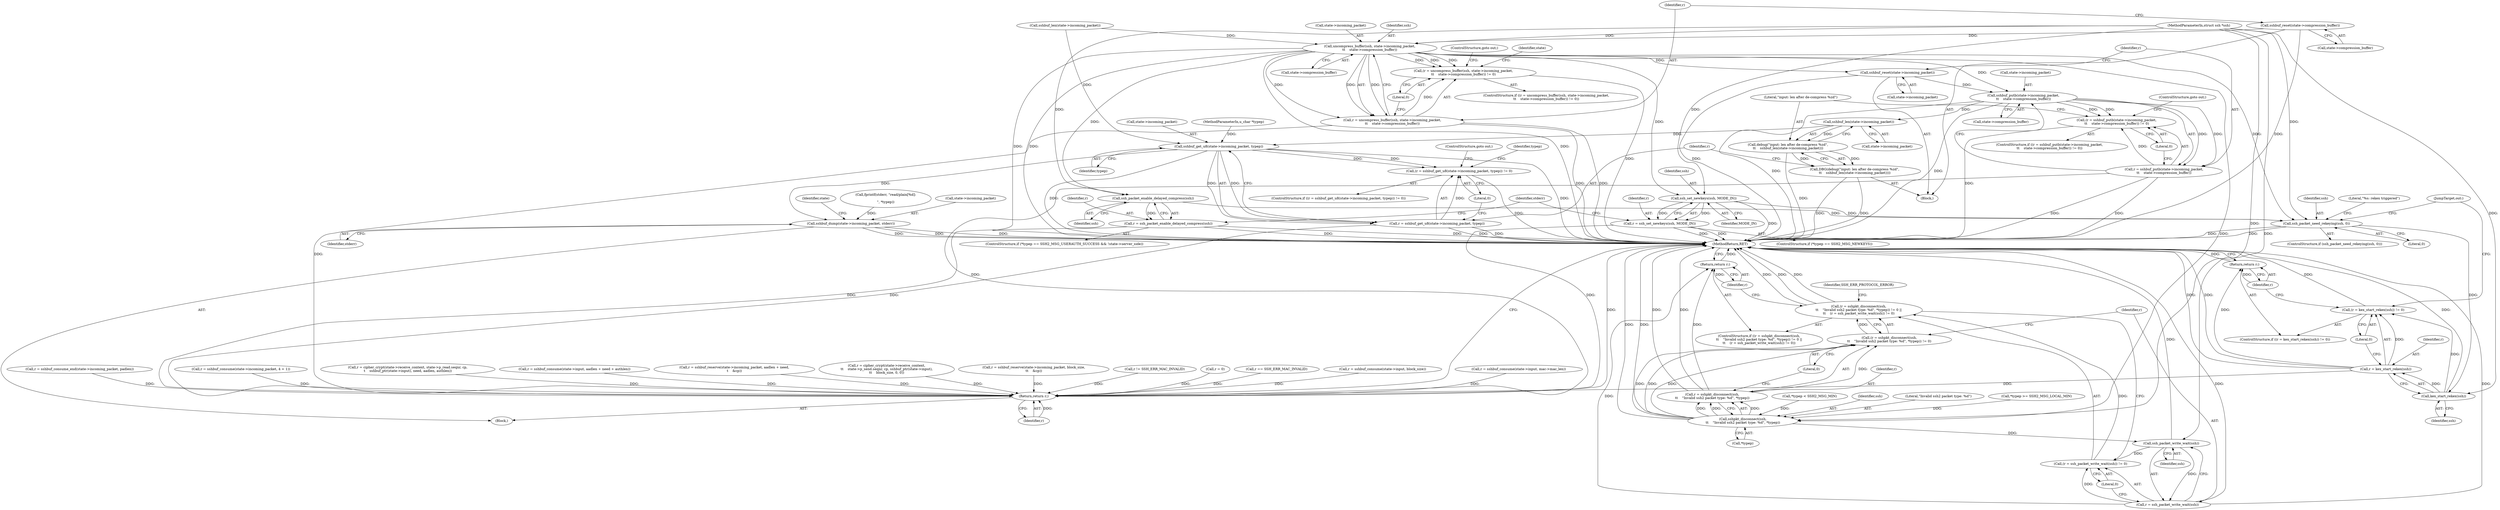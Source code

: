 digraph "0_mindrot_28652bca29046f62c7045e933e6b931de1d16737_0@pointer" {
"1000850" [label="(Call,sshbuf_reset(state->compression_buffer))"];
"1000858" [label="(Call,uncompress_buffer(ssh, state->incoming_packet,\n\t\t    state->compression_buffer))"];
"1000855" [label="(Call,(r = uncompress_buffer(ssh, state->incoming_packet,\n\t\t    state->compression_buffer)) != 0)"];
"1000856" [label="(Call,r = uncompress_buffer(ssh, state->incoming_packet,\n\t\t    state->compression_buffer))"];
"1001009" [label="(Return,return r;)"];
"1000868" [label="(Call,sshbuf_reset(state->incoming_packet))"];
"1000876" [label="(Call,sshbuf_putb(state->incoming_packet,\n\t\t    state->compression_buffer))"];
"1000873" [label="(Call,(r = sshbuf_putb(state->incoming_packet,\n\t\t    state->compression_buffer)) != 0)"];
"1000874" [label="(Call,r = sshbuf_putb(state->incoming_packet,\n\t\t    state->compression_buffer))"];
"1000888" [label="(Call,sshbuf_len(state->incoming_packet))"];
"1000886" [label="(Call,debug(\"input: len after de-compress %zd\",\n\t\t    sshbuf_len(state->incoming_packet)))"];
"1000885" [label="(Call,DBG(debug(\"input: len after de-compress %zd\",\n\t\t    sshbuf_len(state->incoming_packet))))"];
"1000896" [label="(Call,sshbuf_get_u8(state->incoming_packet, typep))"];
"1000893" [label="(Call,(r = sshbuf_get_u8(state->incoming_packet, typep)) != 0)"];
"1000894" [label="(Call,r = sshbuf_get_u8(state->incoming_packet, typep))"];
"1000981" [label="(Call,sshbuf_dump(state->incoming_packet, stderr))"];
"1000927" [label="(Call,sshpkt_disconnect(ssh,\n\t\t    \"Invalid ssh2 packet type: %d\", *typep))"];
"1000924" [label="(Call,(r = sshpkt_disconnect(ssh,\n\t\t    \"Invalid ssh2 packet type: %d\", *typep)) != 0)"];
"1000923" [label="(Call,(r = sshpkt_disconnect(ssh,\n\t\t    \"Invalid ssh2 packet type: %d\", *typep)) != 0 ||\n\t\t    (r = ssh_packet_write_wait(ssh)) != 0)"];
"1000925" [label="(Call,r = sshpkt_disconnect(ssh,\n\t\t    \"Invalid ssh2 packet type: %d\", *typep))"];
"1000939" [label="(Return,return r;)"];
"1000936" [label="(Call,ssh_packet_write_wait(ssh))"];
"1000933" [label="(Call,(r = ssh_packet_write_wait(ssh)) != 0)"];
"1000934" [label="(Call,r = ssh_packet_write_wait(ssh))"];
"1000954" [label="(Call,ssh_set_newkeys(ssh, MODE_IN))"];
"1000952" [label="(Call,r = ssh_set_newkeys(ssh, MODE_IN))"];
"1000992" [label="(Call,ssh_packet_need_rekeying(ssh, 0))"];
"1001003" [label="(Call,kex_start_rekex(ssh))"];
"1001000" [label="(Call,(r = kex_start_rekex(ssh)) != 0)"];
"1001001" [label="(Call,r = kex_start_rekex(ssh))"];
"1001006" [label="(Return,return r;)"];
"1000970" [label="(Call,ssh_packet_enable_delayed_compress(ssh))"];
"1000968" [label="(Call,r = ssh_packet_enable_delayed_compress(ssh))"];
"1000923" [label="(Call,(r = sshpkt_disconnect(ssh,\n\t\t    \"Invalid ssh2 packet type: %d\", *typep)) != 0 ||\n\t\t    (r = ssh_packet_write_wait(ssh)) != 0)"];
"1000913" [label="(Call,*typep < SSH2_MSG_MIN)"];
"1000858" [label="(Call,uncompress_buffer(ssh, state->incoming_packet,\n\t\t    state->compression_buffer))"];
"1000856" [label="(Call,r = uncompress_buffer(ssh, state->incoming_packet,\n\t\t    state->compression_buffer))"];
"1000897" [label="(Call,state->incoming_packet)"];
"1000976" [label="(Call,fprintf(stderr, \"read/plain[%d]:\r\n\", *typep))"];
"1000939" [label="(Return,return r;)"];
"1000895" [label="(Identifier,r)"];
"1000970" [label="(Call,ssh_packet_enable_delayed_compress(ssh))"];
"1000435" [label="(Call,r = sshbuf_consume(state->input, block_size))"];
"1000999" [label="(ControlStructure,if ((r = kex_start_rekex(ssh)) != 0))"];
"1000889" [label="(Call,state->incoming_packet)"];
"1000873" [label="(Call,(r = sshbuf_putb(state->incoming_packet,\n\t\t    state->compression_buffer)) != 0)"];
"1000934" [label="(Call,r = ssh_packet_write_wait(ssh))"];
"1001011" [label="(MethodReturn,RET)"];
"1000992" [label="(Call,ssh_packet_need_rekeying(ssh, 0))"];
"1000700" [label="(Call,r = sshbuf_consume(state->input, mac->mac_len))"];
"1000906" [label="(Identifier,typep)"];
"1000936" [label="(Call,ssh_packet_write_wait(ssh))"];
"1000955" [label="(Identifier,ssh)"];
"1000893" [label="(Call,(r = sshbuf_get_u8(state->incoming_packet, typep)) != 0)"];
"1000614" [label="(Call,r = sshbuf_consume(state->input, aadlen + need + authlen))"];
"1000855" [label="(Call,(r = uncompress_buffer(ssh, state->incoming_packet,\n\t\t    state->compression_buffer)) != 0)"];
"1000883" [label="(Literal,0)"];
"1000982" [label="(Call,state->incoming_packet)"];
"1001010" [label="(Identifier,r)"];
"1000118" [label="(Block,)"];
"1001006" [label="(Return,return r;)"];
"1000902" [label="(ControlStructure,goto out;)"];
"1000925" [label="(Call,r = sshpkt_disconnect(ssh,\n\t\t    \"Invalid ssh2 packet type: %d\", *typep))"];
"1000877" [label="(Call,state->incoming_packet)"];
"1000851" [label="(Call,state->compression_buffer)"];
"1000973" [label="(Call,r = 0)"];
"1001004" [label="(Identifier,ssh)"];
"1000981" [label="(Call,sshbuf_dump(state->incoming_packet, stderr))"];
"1000928" [label="(Identifier,ssh)"];
"1000952" [label="(Call,r = ssh_set_newkeys(ssh, MODE_IN))"];
"1000867" [label="(ControlStructure,goto out;)"];
"1000568" [label="(Call,r == SSH_ERR_MAC_INVALID)"];
"1000115" [label="(MethodParameterIn,struct ssh *ssh)"];
"1000827" [label="(Call,r = sshbuf_consume_end(state->incoming_packet, padlen))"];
"1000947" [label="(ControlStructure,if (*typep == SSH2_MSG_NEWKEYS))"];
"1000969" [label="(Identifier,r)"];
"1000875" [label="(Identifier,r)"];
"1000880" [label="(Call,state->compression_buffer)"];
"1001008" [label="(JumpTarget,out:)"];
"1000839" [label="(Call,sshbuf_len(state->incoming_packet))"];
"1000869" [label="(Call,state->incoming_packet)"];
"1000116" [label="(MethodParameterIn,u_char *typep)"];
"1000868" [label="(Call,sshbuf_reset(state->incoming_packet))"];
"1000942" [label="(Identifier,SSH_ERR_PROTOCOL_ERROR)"];
"1000991" [label="(ControlStructure,if (ssh_packet_need_rekeying(ssh, 0)))"];
"1000850" [label="(Call,sshbuf_reset(state->compression_buffer))"];
"1000894" [label="(Call,r = sshbuf_get_u8(state->incoming_packet, typep))"];
"1001003" [label="(Call,kex_start_rekex(ssh))"];
"1000953" [label="(Identifier,r)"];
"1000985" [label="(Identifier,stderr)"];
"1000885" [label="(Call,DBG(debug(\"input: len after de-compress %zd\",\n\t\t    sshbuf_len(state->incoming_packet))))"];
"1000816" [label="(Call,r = sshbuf_consume(state->incoming_packet, 4 + 1))"];
"1000968" [label="(Call,r = ssh_packet_enable_delayed_compress(ssh))"];
"1000876" [label="(Call,sshbuf_putb(state->incoming_packet,\n\t\t    state->compression_buffer))"];
"1000860" [label="(Call,state->incoming_packet)"];
"1000591" [label="(Call,r = cipher_crypt(state->receive_context, state->p_read.seqnr, cp,\n\t    sshbuf_ptr(state->input), need, aadlen, authlen))"];
"1000935" [label="(Identifier,r)"];
"1000870" [label="(Identifier,state)"];
"1000988" [label="(Identifier,state)"];
"1000938" [label="(Literal,0)"];
"1001009" [label="(Return,return r;)"];
"1000576" [label="(Call,r = sshbuf_reserve(state->incoming_packet, aadlen + need,\n\t    &cp))"];
"1000888" [label="(Call,sshbuf_len(state->incoming_packet))"];
"1000930" [label="(Call,*typep)"];
"1001000" [label="(Call,(r = kex_start_rekex(ssh)) != 0)"];
"1000937" [label="(Identifier,ssh)"];
"1000956" [label="(Identifier,MODE_IN)"];
"1000854" [label="(ControlStructure,if ((r = uncompress_buffer(ssh, state->incoming_packet,\n\t\t    state->compression_buffer)) != 0))"];
"1000929" [label="(Literal,\"Invalid ssh2 packet type: %d\")"];
"1001001" [label="(Call,r = kex_start_rekex(ssh))"];
"1000977" [label="(Identifier,stderr)"];
"1000360" [label="(Call,r = cipher_crypt(state->receive_context,\n\t\t    state->p_send.seqnr, cp, sshbuf_ptr(state->input),\n\t\t    block_size, 0, 0))"];
"1000884" [label="(ControlStructure,goto out;)"];
"1000347" [label="(Call,r = sshbuf_reserve(state->incoming_packet, block_size,\n\t\t    &cp))"];
"1000994" [label="(Literal,0)"];
"1000859" [label="(Identifier,ssh)"];
"1000886" [label="(Call,debug(\"input: len after de-compress %zd\",\n\t\t    sshbuf_len(state->incoming_packet)))"];
"1000866" [label="(Literal,0)"];
"1000872" [label="(ControlStructure,if ((r = sshbuf_putb(state->incoming_packet,\n\t\t    state->compression_buffer)) != 0))"];
"1000924" [label="(Call,(r = sshpkt_disconnect(ssh,\n\t\t    \"Invalid ssh2 packet type: %d\", *typep)) != 0)"];
"1000926" [label="(Identifier,r)"];
"1000933" [label="(Call,(r = ssh_packet_write_wait(ssh)) != 0)"];
"1000849" [label="(Block,)"];
"1000863" [label="(Call,state->compression_buffer)"];
"1001007" [label="(Identifier,r)"];
"1000874" [label="(Call,r = sshbuf_putb(state->incoming_packet,\n\t\t    state->compression_buffer))"];
"1001005" [label="(Literal,0)"];
"1000940" [label="(Identifier,r)"];
"1000887" [label="(Literal,\"input: len after de-compress %zd\")"];
"1000917" [label="(Call,*typep >= SSH2_MSG_LOCAL_MIN)"];
"1000971" [label="(Identifier,ssh)"];
"1000900" [label="(Identifier,typep)"];
"1000922" [label="(ControlStructure,if ((r = sshpkt_disconnect(ssh,\n\t\t    \"Invalid ssh2 packet type: %d\", *typep)) != 0 ||\n\t\t    (r = ssh_packet_write_wait(ssh)) != 0))"];
"1000993" [label="(Identifier,ssh)"];
"1000997" [label="(Literal,\"%s: rekex triggered\")"];
"1000892" [label="(ControlStructure,if ((r = sshbuf_get_u8(state->incoming_packet, typep)) != 0))"];
"1000932" [label="(Literal,0)"];
"1001002" [label="(Identifier,r)"];
"1000927" [label="(Call,sshpkt_disconnect(ssh,\n\t\t    \"Invalid ssh2 packet type: %d\", *typep))"];
"1000954" [label="(Call,ssh_set_newkeys(ssh, MODE_IN))"];
"1000958" [label="(ControlStructure,if (*typep == SSH2_MSG_USERAUTH_SUCCESS && !state->server_side))"];
"1000901" [label="(Literal,0)"];
"1000896" [label="(Call,sshbuf_get_u8(state->incoming_packet, typep))"];
"1000857" [label="(Identifier,r)"];
"1000666" [label="(Call,r != SSH_ERR_MAC_INVALID)"];
"1000850" -> "1000849"  [label="AST: "];
"1000850" -> "1000851"  [label="CFG: "];
"1000851" -> "1000850"  [label="AST: "];
"1000857" -> "1000850"  [label="CFG: "];
"1000850" -> "1001011"  [label="DDG: "];
"1000850" -> "1000858"  [label="DDG: "];
"1000858" -> "1000856"  [label="AST: "];
"1000858" -> "1000863"  [label="CFG: "];
"1000859" -> "1000858"  [label="AST: "];
"1000860" -> "1000858"  [label="AST: "];
"1000863" -> "1000858"  [label="AST: "];
"1000856" -> "1000858"  [label="CFG: "];
"1000858" -> "1001011"  [label="DDG: "];
"1000858" -> "1001011"  [label="DDG: "];
"1000858" -> "1001011"  [label="DDG: "];
"1000858" -> "1000855"  [label="DDG: "];
"1000858" -> "1000855"  [label="DDG: "];
"1000858" -> "1000855"  [label="DDG: "];
"1000858" -> "1000856"  [label="DDG: "];
"1000858" -> "1000856"  [label="DDG: "];
"1000858" -> "1000856"  [label="DDG: "];
"1000115" -> "1000858"  [label="DDG: "];
"1000839" -> "1000858"  [label="DDG: "];
"1000858" -> "1000868"  [label="DDG: "];
"1000858" -> "1000876"  [label="DDG: "];
"1000858" -> "1000927"  [label="DDG: "];
"1000858" -> "1000954"  [label="DDG: "];
"1000858" -> "1000970"  [label="DDG: "];
"1000858" -> "1000992"  [label="DDG: "];
"1000855" -> "1000854"  [label="AST: "];
"1000855" -> "1000866"  [label="CFG: "];
"1000856" -> "1000855"  [label="AST: "];
"1000866" -> "1000855"  [label="AST: "];
"1000867" -> "1000855"  [label="CFG: "];
"1000870" -> "1000855"  [label="CFG: "];
"1000855" -> "1001011"  [label="DDG: "];
"1000856" -> "1000855"  [label="DDG: "];
"1000857" -> "1000856"  [label="AST: "];
"1000866" -> "1000856"  [label="CFG: "];
"1000856" -> "1001011"  [label="DDG: "];
"1000856" -> "1001011"  [label="DDG: "];
"1000856" -> "1001009"  [label="DDG: "];
"1001009" -> "1000118"  [label="AST: "];
"1001009" -> "1001010"  [label="CFG: "];
"1001010" -> "1001009"  [label="AST: "];
"1001011" -> "1001009"  [label="CFG: "];
"1001009" -> "1001011"  [label="DDG: "];
"1001010" -> "1001009"  [label="DDG: "];
"1000952" -> "1001009"  [label="DDG: "];
"1000568" -> "1001009"  [label="DDG: "];
"1000968" -> "1001009"  [label="DDG: "];
"1000816" -> "1001009"  [label="DDG: "];
"1000614" -> "1001009"  [label="DDG: "];
"1000827" -> "1001009"  [label="DDG: "];
"1001001" -> "1001009"  [label="DDG: "];
"1000874" -> "1001009"  [label="DDG: "];
"1000666" -> "1001009"  [label="DDG: "];
"1000435" -> "1001009"  [label="DDG: "];
"1000360" -> "1001009"  [label="DDG: "];
"1000576" -> "1001009"  [label="DDG: "];
"1000894" -> "1001009"  [label="DDG: "];
"1000973" -> "1001009"  [label="DDG: "];
"1000700" -> "1001009"  [label="DDG: "];
"1000347" -> "1001009"  [label="DDG: "];
"1000591" -> "1001009"  [label="DDG: "];
"1000868" -> "1000849"  [label="AST: "];
"1000868" -> "1000869"  [label="CFG: "];
"1000869" -> "1000868"  [label="AST: "];
"1000875" -> "1000868"  [label="CFG: "];
"1000868" -> "1001011"  [label="DDG: "];
"1000868" -> "1000876"  [label="DDG: "];
"1000876" -> "1000874"  [label="AST: "];
"1000876" -> "1000880"  [label="CFG: "];
"1000877" -> "1000876"  [label="AST: "];
"1000880" -> "1000876"  [label="AST: "];
"1000874" -> "1000876"  [label="CFG: "];
"1000876" -> "1001011"  [label="DDG: "];
"1000876" -> "1001011"  [label="DDG: "];
"1000876" -> "1000873"  [label="DDG: "];
"1000876" -> "1000873"  [label="DDG: "];
"1000876" -> "1000874"  [label="DDG: "];
"1000876" -> "1000874"  [label="DDG: "];
"1000876" -> "1000888"  [label="DDG: "];
"1000873" -> "1000872"  [label="AST: "];
"1000873" -> "1000883"  [label="CFG: "];
"1000874" -> "1000873"  [label="AST: "];
"1000883" -> "1000873"  [label="AST: "];
"1000884" -> "1000873"  [label="CFG: "];
"1000887" -> "1000873"  [label="CFG: "];
"1000873" -> "1001011"  [label="DDG: "];
"1000874" -> "1000873"  [label="DDG: "];
"1000875" -> "1000874"  [label="AST: "];
"1000883" -> "1000874"  [label="CFG: "];
"1000874" -> "1001011"  [label="DDG: "];
"1000874" -> "1001011"  [label="DDG: "];
"1000888" -> "1000886"  [label="AST: "];
"1000888" -> "1000889"  [label="CFG: "];
"1000889" -> "1000888"  [label="AST: "];
"1000886" -> "1000888"  [label="CFG: "];
"1000888" -> "1000886"  [label="DDG: "];
"1000888" -> "1000896"  [label="DDG: "];
"1000886" -> "1000885"  [label="AST: "];
"1000887" -> "1000886"  [label="AST: "];
"1000885" -> "1000886"  [label="CFG: "];
"1000886" -> "1001011"  [label="DDG: "];
"1000886" -> "1000885"  [label="DDG: "];
"1000886" -> "1000885"  [label="DDG: "];
"1000885" -> "1000849"  [label="AST: "];
"1000895" -> "1000885"  [label="CFG: "];
"1000885" -> "1001011"  [label="DDG: "];
"1000885" -> "1001011"  [label="DDG: "];
"1000896" -> "1000894"  [label="AST: "];
"1000896" -> "1000900"  [label="CFG: "];
"1000897" -> "1000896"  [label="AST: "];
"1000900" -> "1000896"  [label="AST: "];
"1000894" -> "1000896"  [label="CFG: "];
"1000896" -> "1001011"  [label="DDG: "];
"1000896" -> "1001011"  [label="DDG: "];
"1000896" -> "1000893"  [label="DDG: "];
"1000896" -> "1000893"  [label="DDG: "];
"1000896" -> "1000894"  [label="DDG: "];
"1000896" -> "1000894"  [label="DDG: "];
"1000839" -> "1000896"  [label="DDG: "];
"1000116" -> "1000896"  [label="DDG: "];
"1000896" -> "1000981"  [label="DDG: "];
"1000893" -> "1000892"  [label="AST: "];
"1000893" -> "1000901"  [label="CFG: "];
"1000894" -> "1000893"  [label="AST: "];
"1000901" -> "1000893"  [label="AST: "];
"1000902" -> "1000893"  [label="CFG: "];
"1000906" -> "1000893"  [label="CFG: "];
"1000893" -> "1001011"  [label="DDG: "];
"1000894" -> "1000893"  [label="DDG: "];
"1000895" -> "1000894"  [label="AST: "];
"1000901" -> "1000894"  [label="CFG: "];
"1000894" -> "1001011"  [label="DDG: "];
"1000894" -> "1001011"  [label="DDG: "];
"1000981" -> "1000118"  [label="AST: "];
"1000981" -> "1000985"  [label="CFG: "];
"1000982" -> "1000981"  [label="AST: "];
"1000985" -> "1000981"  [label="AST: "];
"1000988" -> "1000981"  [label="CFG: "];
"1000981" -> "1001011"  [label="DDG: "];
"1000981" -> "1001011"  [label="DDG: "];
"1000981" -> "1001011"  [label="DDG: "];
"1000976" -> "1000981"  [label="DDG: "];
"1000927" -> "1000925"  [label="AST: "];
"1000927" -> "1000930"  [label="CFG: "];
"1000928" -> "1000927"  [label="AST: "];
"1000929" -> "1000927"  [label="AST: "];
"1000930" -> "1000927"  [label="AST: "];
"1000925" -> "1000927"  [label="CFG: "];
"1000927" -> "1001011"  [label="DDG: "];
"1000927" -> "1001011"  [label="DDG: "];
"1000927" -> "1000924"  [label="DDG: "];
"1000927" -> "1000924"  [label="DDG: "];
"1000927" -> "1000924"  [label="DDG: "];
"1000927" -> "1000925"  [label="DDG: "];
"1000927" -> "1000925"  [label="DDG: "];
"1000927" -> "1000925"  [label="DDG: "];
"1000115" -> "1000927"  [label="DDG: "];
"1000917" -> "1000927"  [label="DDG: "];
"1000913" -> "1000927"  [label="DDG: "];
"1000927" -> "1000936"  [label="DDG: "];
"1000924" -> "1000923"  [label="AST: "];
"1000924" -> "1000932"  [label="CFG: "];
"1000925" -> "1000924"  [label="AST: "];
"1000932" -> "1000924"  [label="AST: "];
"1000935" -> "1000924"  [label="CFG: "];
"1000923" -> "1000924"  [label="CFG: "];
"1000924" -> "1000923"  [label="DDG: "];
"1000925" -> "1000924"  [label="DDG: "];
"1000923" -> "1000922"  [label="AST: "];
"1000923" -> "1000933"  [label="CFG: "];
"1000933" -> "1000923"  [label="AST: "];
"1000940" -> "1000923"  [label="CFG: "];
"1000942" -> "1000923"  [label="CFG: "];
"1000923" -> "1001011"  [label="DDG: "];
"1000923" -> "1001011"  [label="DDG: "];
"1000923" -> "1001011"  [label="DDG: "];
"1000933" -> "1000923"  [label="DDG: "];
"1000926" -> "1000925"  [label="AST: "];
"1000932" -> "1000925"  [label="CFG: "];
"1000925" -> "1001011"  [label="DDG: "];
"1000925" -> "1001011"  [label="DDG: "];
"1000925" -> "1000939"  [label="DDG: "];
"1000939" -> "1000922"  [label="AST: "];
"1000939" -> "1000940"  [label="CFG: "];
"1000940" -> "1000939"  [label="AST: "];
"1001011" -> "1000939"  [label="CFG: "];
"1000939" -> "1001011"  [label="DDG: "];
"1000940" -> "1000939"  [label="DDG: "];
"1000934" -> "1000939"  [label="DDG: "];
"1000936" -> "1000934"  [label="AST: "];
"1000936" -> "1000937"  [label="CFG: "];
"1000937" -> "1000936"  [label="AST: "];
"1000934" -> "1000936"  [label="CFG: "];
"1000936" -> "1001011"  [label="DDG: "];
"1000936" -> "1000933"  [label="DDG: "];
"1000936" -> "1000934"  [label="DDG: "];
"1000115" -> "1000936"  [label="DDG: "];
"1000933" -> "1000938"  [label="CFG: "];
"1000934" -> "1000933"  [label="AST: "];
"1000938" -> "1000933"  [label="AST: "];
"1000934" -> "1000933"  [label="DDG: "];
"1000935" -> "1000934"  [label="AST: "];
"1000938" -> "1000934"  [label="CFG: "];
"1000934" -> "1001011"  [label="DDG: "];
"1000934" -> "1001011"  [label="DDG: "];
"1000954" -> "1000952"  [label="AST: "];
"1000954" -> "1000956"  [label="CFG: "];
"1000955" -> "1000954"  [label="AST: "];
"1000956" -> "1000954"  [label="AST: "];
"1000952" -> "1000954"  [label="CFG: "];
"1000954" -> "1001011"  [label="DDG: "];
"1000954" -> "1000952"  [label="DDG: "];
"1000954" -> "1000952"  [label="DDG: "];
"1000115" -> "1000954"  [label="DDG: "];
"1000954" -> "1000992"  [label="DDG: "];
"1000952" -> "1000947"  [label="AST: "];
"1000953" -> "1000952"  [label="AST: "];
"1000977" -> "1000952"  [label="CFG: "];
"1000952" -> "1001011"  [label="DDG: "];
"1000952" -> "1001011"  [label="DDG: "];
"1000992" -> "1000991"  [label="AST: "];
"1000992" -> "1000994"  [label="CFG: "];
"1000993" -> "1000992"  [label="AST: "];
"1000994" -> "1000992"  [label="AST: "];
"1000997" -> "1000992"  [label="CFG: "];
"1001008" -> "1000992"  [label="CFG: "];
"1000992" -> "1001011"  [label="DDG: "];
"1000992" -> "1001011"  [label="DDG: "];
"1000970" -> "1000992"  [label="DDG: "];
"1000115" -> "1000992"  [label="DDG: "];
"1000992" -> "1001003"  [label="DDG: "];
"1001003" -> "1001001"  [label="AST: "];
"1001003" -> "1001004"  [label="CFG: "];
"1001004" -> "1001003"  [label="AST: "];
"1001001" -> "1001003"  [label="CFG: "];
"1001003" -> "1001011"  [label="DDG: "];
"1001003" -> "1001000"  [label="DDG: "];
"1001003" -> "1001001"  [label="DDG: "];
"1000115" -> "1001003"  [label="DDG: "];
"1001000" -> "1000999"  [label="AST: "];
"1001000" -> "1001005"  [label="CFG: "];
"1001001" -> "1001000"  [label="AST: "];
"1001005" -> "1001000"  [label="AST: "];
"1001007" -> "1001000"  [label="CFG: "];
"1001008" -> "1001000"  [label="CFG: "];
"1001000" -> "1001011"  [label="DDG: "];
"1001001" -> "1001000"  [label="DDG: "];
"1001002" -> "1001001"  [label="AST: "];
"1001005" -> "1001001"  [label="CFG: "];
"1001001" -> "1001011"  [label="DDG: "];
"1001001" -> "1001011"  [label="DDG: "];
"1001001" -> "1001006"  [label="DDG: "];
"1001006" -> "1000999"  [label="AST: "];
"1001006" -> "1001007"  [label="CFG: "];
"1001007" -> "1001006"  [label="AST: "];
"1001011" -> "1001006"  [label="CFG: "];
"1001006" -> "1001011"  [label="DDG: "];
"1001007" -> "1001006"  [label="DDG: "];
"1000970" -> "1000968"  [label="AST: "];
"1000970" -> "1000971"  [label="CFG: "];
"1000971" -> "1000970"  [label="AST: "];
"1000968" -> "1000970"  [label="CFG: "];
"1000970" -> "1000968"  [label="DDG: "];
"1000115" -> "1000970"  [label="DDG: "];
"1000968" -> "1000958"  [label="AST: "];
"1000969" -> "1000968"  [label="AST: "];
"1000977" -> "1000968"  [label="CFG: "];
"1000968" -> "1001011"  [label="DDG: "];
"1000968" -> "1001011"  [label="DDG: "];
}
